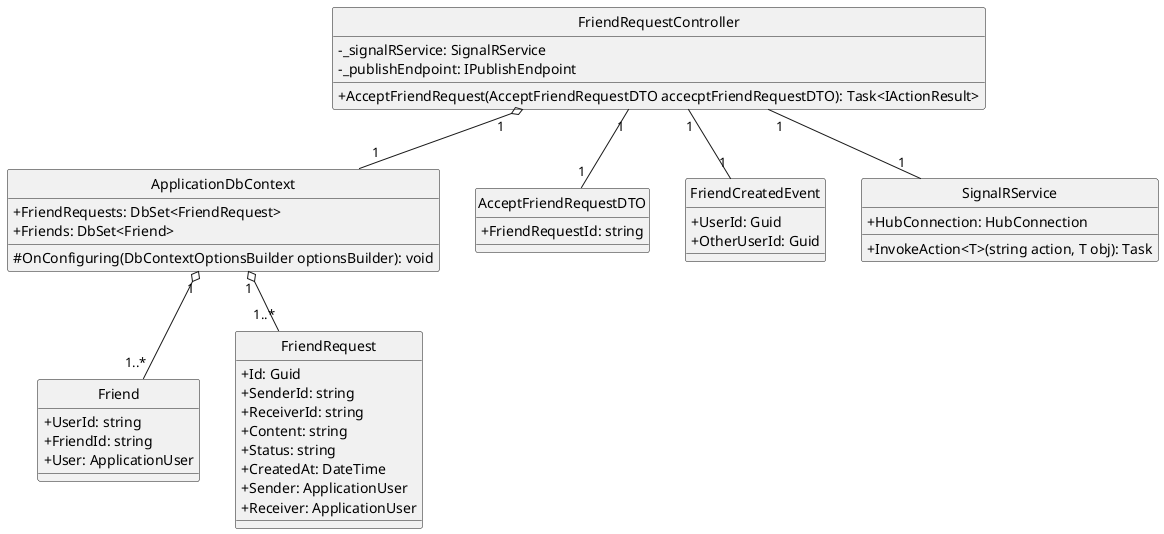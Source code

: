 @startuml
hide circle
skinparam classAttributeIconSize 0
class FriendRequestController {
    - _signalRService: SignalRService
    - _publishEndpoint: IPublishEndpoint
    + AcceptFriendRequest(AcceptFriendRequestDTO accecptFriendRequestDTO): Task<IActionResult>
}

class ApplicationDbContext {
    + FriendRequests: DbSet<FriendRequest>
    + Friends: DbSet<Friend>
    # OnConfiguring(DbContextOptionsBuilder optionsBuilder): void
}


class AcceptFriendRequestDTO {
    + FriendRequestId: string
}

class Friend{
    + UserId: string
    + FriendId: string
    + User: ApplicationUser
}

class FriendRequest {
    + Id: Guid
    + SenderId: string
    + ReceiverId: string
    + Content: string
    + Status: string
    + CreatedAt: DateTime
    + Sender: ApplicationUser
    + Receiver: ApplicationUser
}

class FriendCreatedEvent{
    + UserId: Guid
    + OtherUserId: Guid
}

class SignalRService {
    + HubConnection: HubConnection
    + InvokeAction<T>(string action, T obj): Task
}

FriendRequestController "1" o--"1" ApplicationDbContext
FriendRequestController "1" --"1" AcceptFriendRequestDTO
FriendRequestController "1" --"1" SignalRService
FriendRequestController "1" --"1" FriendCreatedEvent
ApplicationDbContext "1" o--"1..*" FriendRequest
ApplicationDbContext "1" o--"1..*" Friend
@enduml